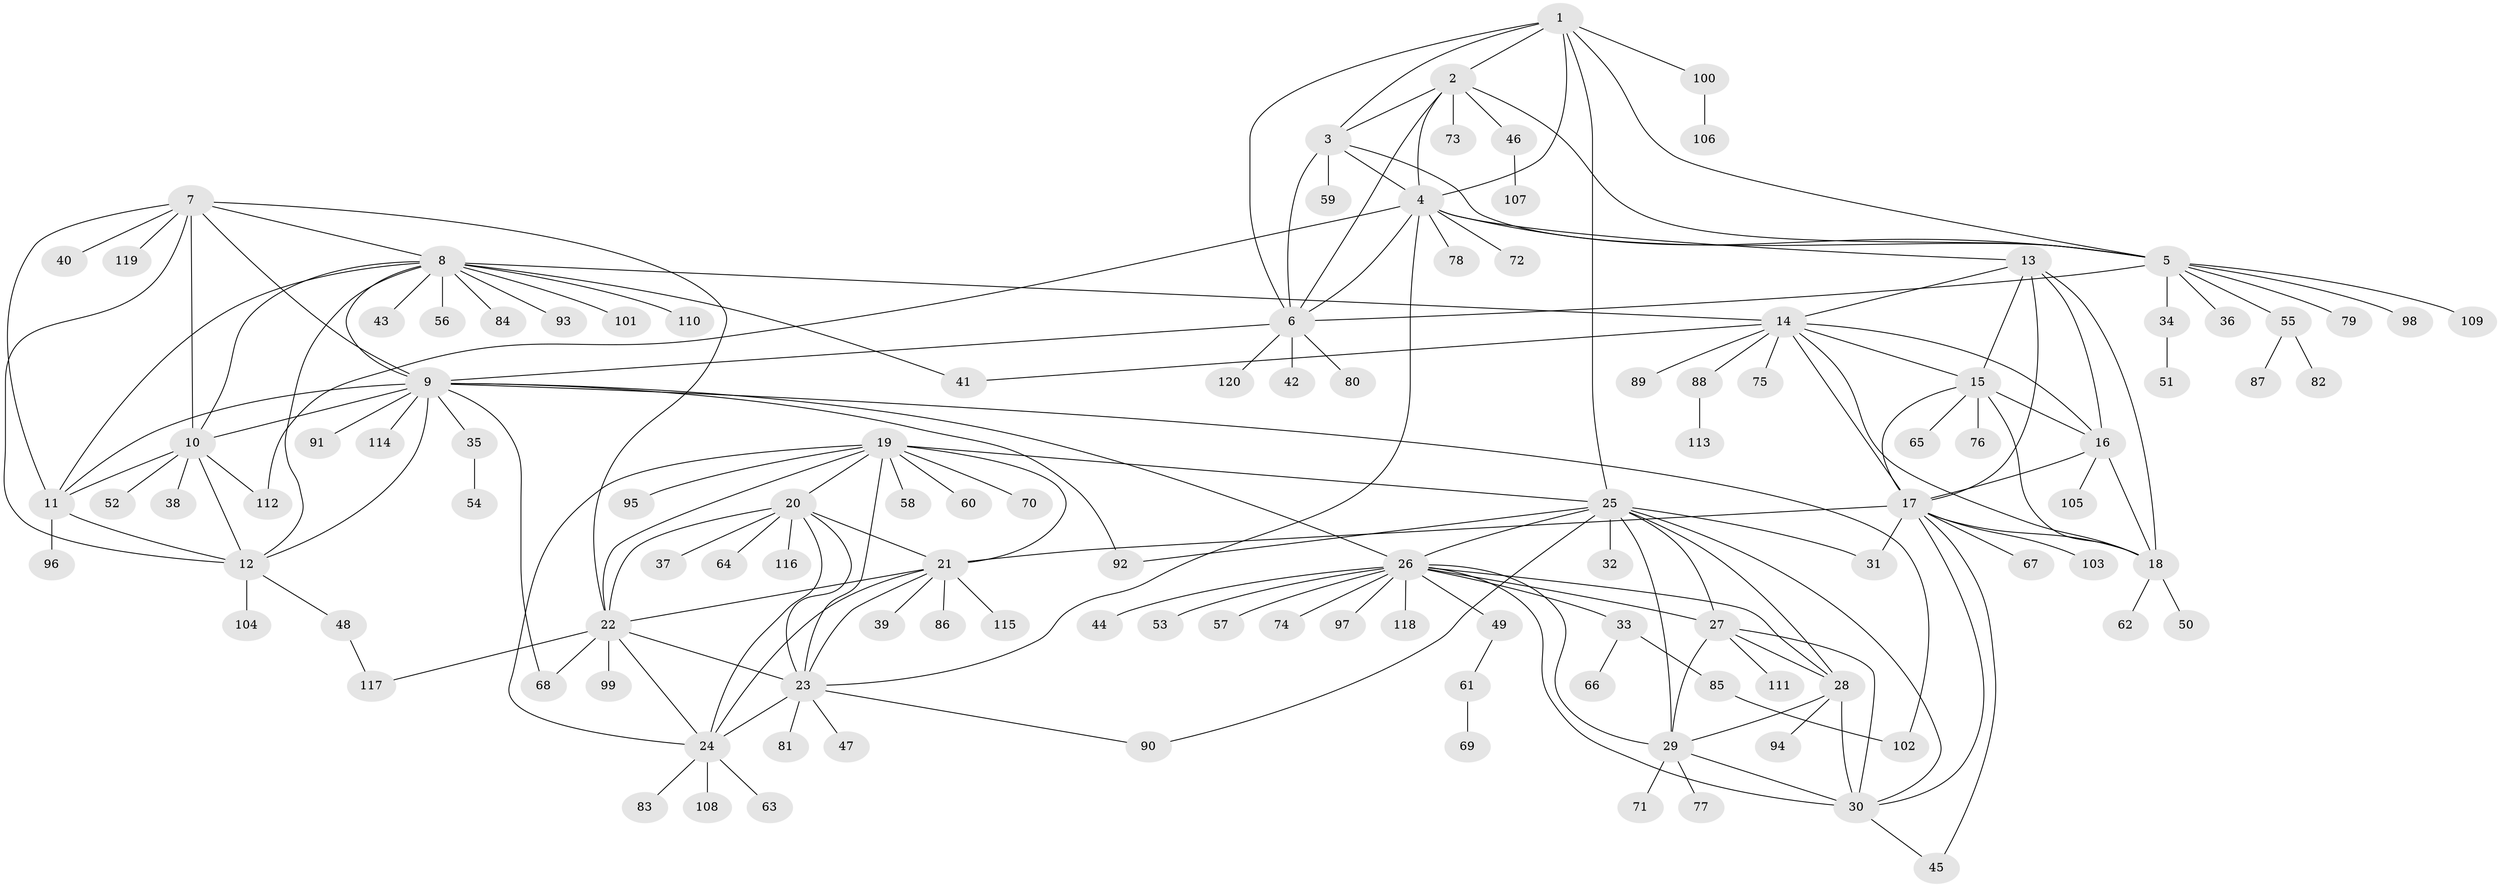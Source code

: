 // coarse degree distribution, {11: 0.011904761904761904, 5: 0.047619047619047616, 9: 0.023809523809523808, 6: 0.05952380952380952, 10: 0.023809523809523808, 8: 0.03571428571428571, 7: 0.011904761904761904, 3: 0.023809523809523808, 14: 0.011904761904761904, 4: 0.011904761904761904, 13: 0.011904761904761904, 2: 0.11904761904761904, 1: 0.6071428571428571}
// Generated by graph-tools (version 1.1) at 2025/19/03/04/25 18:19:29]
// undirected, 120 vertices, 184 edges
graph export_dot {
graph [start="1"]
  node [color=gray90,style=filled];
  1;
  2;
  3;
  4;
  5;
  6;
  7;
  8;
  9;
  10;
  11;
  12;
  13;
  14;
  15;
  16;
  17;
  18;
  19;
  20;
  21;
  22;
  23;
  24;
  25;
  26;
  27;
  28;
  29;
  30;
  31;
  32;
  33;
  34;
  35;
  36;
  37;
  38;
  39;
  40;
  41;
  42;
  43;
  44;
  45;
  46;
  47;
  48;
  49;
  50;
  51;
  52;
  53;
  54;
  55;
  56;
  57;
  58;
  59;
  60;
  61;
  62;
  63;
  64;
  65;
  66;
  67;
  68;
  69;
  70;
  71;
  72;
  73;
  74;
  75;
  76;
  77;
  78;
  79;
  80;
  81;
  82;
  83;
  84;
  85;
  86;
  87;
  88;
  89;
  90;
  91;
  92;
  93;
  94;
  95;
  96;
  97;
  98;
  99;
  100;
  101;
  102;
  103;
  104;
  105;
  106;
  107;
  108;
  109;
  110;
  111;
  112;
  113;
  114;
  115;
  116;
  117;
  118;
  119;
  120;
  1 -- 2;
  1 -- 3;
  1 -- 4;
  1 -- 5;
  1 -- 6;
  1 -- 25;
  1 -- 100;
  2 -- 3;
  2 -- 4;
  2 -- 5;
  2 -- 6;
  2 -- 46;
  2 -- 73;
  3 -- 4;
  3 -- 5;
  3 -- 6;
  3 -- 59;
  4 -- 5;
  4 -- 6;
  4 -- 13;
  4 -- 23;
  4 -- 72;
  4 -- 78;
  4 -- 112;
  5 -- 6;
  5 -- 34;
  5 -- 36;
  5 -- 55;
  5 -- 79;
  5 -- 98;
  5 -- 109;
  6 -- 9;
  6 -- 42;
  6 -- 80;
  6 -- 120;
  7 -- 8;
  7 -- 9;
  7 -- 10;
  7 -- 11;
  7 -- 12;
  7 -- 22;
  7 -- 40;
  7 -- 119;
  8 -- 9;
  8 -- 10;
  8 -- 11;
  8 -- 12;
  8 -- 14;
  8 -- 41;
  8 -- 43;
  8 -- 56;
  8 -- 84;
  8 -- 93;
  8 -- 101;
  8 -- 110;
  9 -- 10;
  9 -- 11;
  9 -- 12;
  9 -- 26;
  9 -- 35;
  9 -- 68;
  9 -- 91;
  9 -- 92;
  9 -- 102;
  9 -- 114;
  10 -- 11;
  10 -- 12;
  10 -- 38;
  10 -- 52;
  10 -- 112;
  11 -- 12;
  11 -- 96;
  12 -- 48;
  12 -- 104;
  13 -- 14;
  13 -- 15;
  13 -- 16;
  13 -- 17;
  13 -- 18;
  14 -- 15;
  14 -- 16;
  14 -- 17;
  14 -- 18;
  14 -- 41;
  14 -- 75;
  14 -- 88;
  14 -- 89;
  15 -- 16;
  15 -- 17;
  15 -- 18;
  15 -- 65;
  15 -- 76;
  16 -- 17;
  16 -- 18;
  16 -- 105;
  17 -- 18;
  17 -- 21;
  17 -- 30;
  17 -- 31;
  17 -- 45;
  17 -- 67;
  17 -- 103;
  18 -- 50;
  18 -- 62;
  19 -- 20;
  19 -- 21;
  19 -- 22;
  19 -- 23;
  19 -- 24;
  19 -- 25;
  19 -- 58;
  19 -- 60;
  19 -- 70;
  19 -- 95;
  20 -- 21;
  20 -- 22;
  20 -- 23;
  20 -- 24;
  20 -- 37;
  20 -- 64;
  20 -- 116;
  21 -- 22;
  21 -- 23;
  21 -- 24;
  21 -- 39;
  21 -- 86;
  21 -- 115;
  22 -- 23;
  22 -- 24;
  22 -- 68;
  22 -- 99;
  22 -- 117;
  23 -- 24;
  23 -- 47;
  23 -- 81;
  23 -- 90;
  24 -- 63;
  24 -- 83;
  24 -- 108;
  25 -- 26;
  25 -- 27;
  25 -- 28;
  25 -- 29;
  25 -- 30;
  25 -- 31;
  25 -- 32;
  25 -- 90;
  25 -- 92;
  26 -- 27;
  26 -- 28;
  26 -- 29;
  26 -- 30;
  26 -- 33;
  26 -- 44;
  26 -- 49;
  26 -- 53;
  26 -- 57;
  26 -- 74;
  26 -- 97;
  26 -- 118;
  27 -- 28;
  27 -- 29;
  27 -- 30;
  27 -- 111;
  28 -- 29;
  28 -- 30;
  28 -- 94;
  29 -- 30;
  29 -- 71;
  29 -- 77;
  30 -- 45;
  33 -- 66;
  33 -- 85;
  34 -- 51;
  35 -- 54;
  46 -- 107;
  48 -- 117;
  49 -- 61;
  55 -- 82;
  55 -- 87;
  61 -- 69;
  85 -- 102;
  88 -- 113;
  100 -- 106;
}
